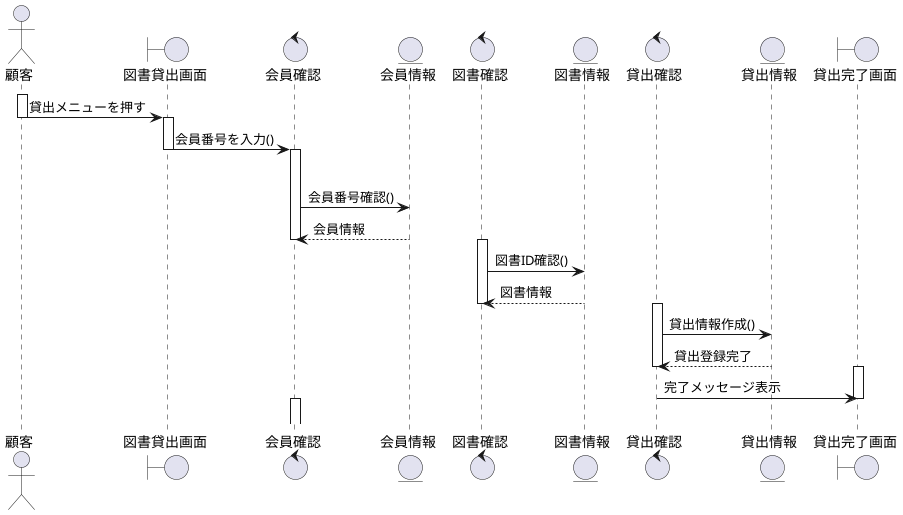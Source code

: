 @startuml 図書貸出_シーケンス図

actor 顧客 
boundary 図書貸出画面 
control 会員確認 
entity 会員情報 
control 図書確認 
entity 図書情報 
control 貸出確認 
entity 貸出情報 
boundary 貸出完了画面

activate 顧客 
顧客 -> 図書貸出画面 : 貸出メニューを押す 
deactivate 顧客

activate 図書貸出画面 
図書貸出画面 -> 会員確認 : 会員番号を入力() 
deactivate 図書貸出画面

activate 会員確認
alt 貸出可能(基本フロー) 
会員確認 -> 会員情報 : 会員番号確認() 
会員情報 --> 会員確認 : 会員情報 
deactivate 会員確認 
deactivate 会員情報

activate 図書確認 
図書確認 -> 図書情報 : 図書ID確認() 
図書情報 --> 図書確認 : 図書情報 
deactivate 図書確認 
deactivate 図書情報

activate 貸出確認 
貸出確認 -> 貸出情報 : 貸出情報作成() 
貸出情報 --> 貸出確認 : 貸出登録完了 
deactivate 貸出確認 
deactivate 貸出情報

activate 貸出完了画面 
貸出確認 -> 貸出完了画面 : 完了メッセージ表示 
deactivate 貸出完了画面

else 貸出不可(代替フロー1)
activate 会員確認 
deactivate 会員確認

@enduml